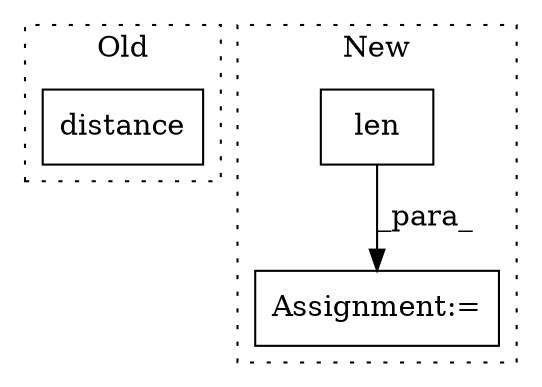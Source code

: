 digraph G {
subgraph cluster0 {
1 [label="distance" a="32" s="11400,11412" l="9,1" shape="box"];
label = "Old";
style="dotted";
}
subgraph cluster1 {
2 [label="len" a="32" s="9468,9484" l="4,1" shape="box"];
3 [label="Assignment:=" a="7" s="9467" l="1" shape="box"];
label = "New";
style="dotted";
}
2 -> 3 [label="_para_"];
}